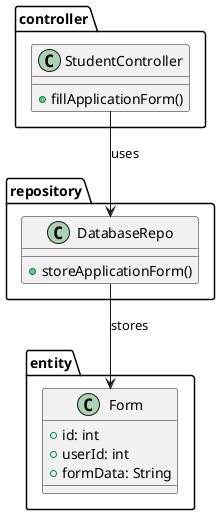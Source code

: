 @startuml
package controller {
    class StudentController {
        +fillApplicationForm()
    }
}

package repository {
    class DatabaseRepo {
        +storeApplicationForm()
    }
}

package entity {
    class Form {
        +id: int
        +userId: int
        +formData: String
    }
}

StudentController --> DatabaseRepo : uses
DatabaseRepo --> Form : stores
@enduml